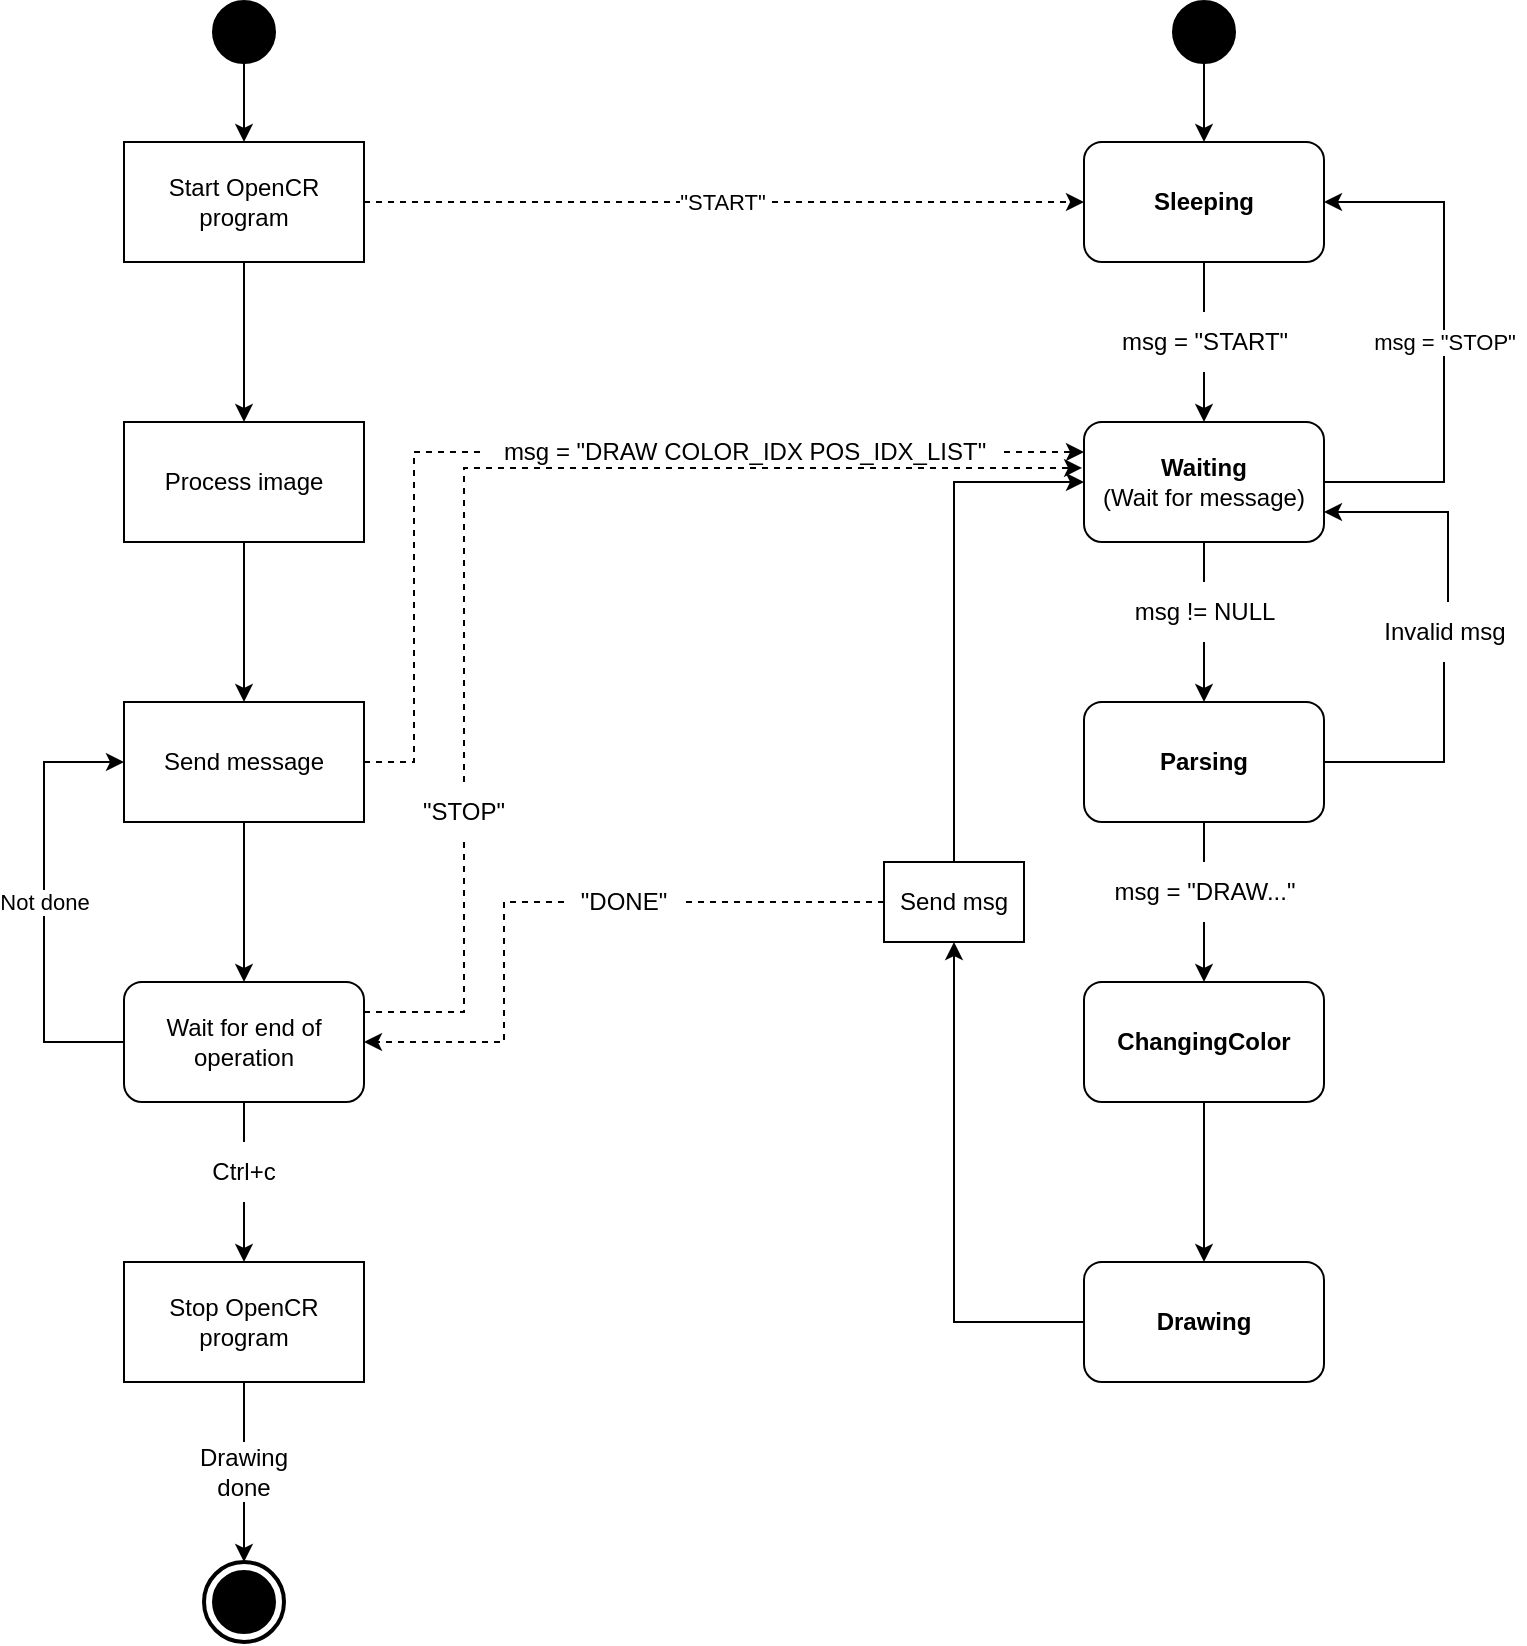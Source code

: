<mxfile version="20.0.4" type="device"><diagram name="Page-1" id="2YBvvXClWsGukQMizWep"><mxGraphModel dx="918" dy="485" grid="1" gridSize="10" guides="1" tooltips="1" connect="1" arrows="1" fold="1" page="1" pageScale="1" pageWidth="850" pageHeight="1100" math="0" shadow="0"><root><mxCell id="0"/><mxCell id="1" parent="0"/><mxCell id="V_AHw_hozUwFYlS9-IeT-14" value="" style="edgeStyle=orthogonalEdgeStyle;rounded=0;orthogonalLoop=1;jettySize=auto;html=1;startArrow=none;" edge="1" parent="1" source="V_AHw_hozUwFYlS9-IeT-20" target="V_AHw_hozUwFYlS9-IeT-2"><mxGeometry relative="1" as="geometry"/></mxCell><mxCell id="V_AHw_hozUwFYlS9-IeT-83" style="edgeStyle=orthogonalEdgeStyle;rounded=0;orthogonalLoop=1;jettySize=auto;html=1;exitX=1;exitY=0.5;exitDx=0;exitDy=0;entryX=1;entryY=0.5;entryDx=0;entryDy=0;" edge="1" parent="1" source="V_AHw_hozUwFYlS9-IeT-1" target="V_AHw_hozUwFYlS9-IeT-3"><mxGeometry relative="1" as="geometry"><Array as="points"><mxPoint x="740" y="290"/><mxPoint x="740" y="150"/></Array></mxGeometry></mxCell><mxCell id="V_AHw_hozUwFYlS9-IeT-84" value="msg = &quot;STOP&quot;" style="edgeLabel;html=1;align=center;verticalAlign=middle;resizable=0;points=[];" vertex="1" connectable="0" parent="V_AHw_hozUwFYlS9-IeT-83"><mxGeometry x="0.296" y="1" relative="1" as="geometry"><mxPoint x="1" y="38" as="offset"/></mxGeometry></mxCell><mxCell id="V_AHw_hozUwFYlS9-IeT-1" value="&lt;b&gt;Waiting&lt;/b&gt;&lt;br&gt;(Wait for message)" style="rounded=1;whiteSpace=wrap;html=1;" vertex="1" parent="1"><mxGeometry x="560" y="260" width="120" height="60" as="geometry"/></mxCell><mxCell id="V_AHw_hozUwFYlS9-IeT-15" value="" style="edgeStyle=orthogonalEdgeStyle;rounded=0;orthogonalLoop=1;jettySize=auto;html=1;startArrow=none;" edge="1" parent="1" source="V_AHw_hozUwFYlS9-IeT-34" target="V_AHw_hozUwFYlS9-IeT-4"><mxGeometry relative="1" as="geometry"/></mxCell><mxCell id="V_AHw_hozUwFYlS9-IeT-2" value="&lt;b&gt;Parsing&lt;/b&gt;" style="rounded=1;whiteSpace=wrap;html=1;" vertex="1" parent="1"><mxGeometry x="560" y="400" width="120" height="60" as="geometry"/></mxCell><object label="" id="V_AHw_hozUwFYlS9-IeT-13"><mxCell style="edgeStyle=orthogonalEdgeStyle;rounded=0;orthogonalLoop=1;jettySize=auto;html=1;align=center;startArrow=none;" edge="1" parent="1" source="V_AHw_hozUwFYlS9-IeT-18" target="V_AHw_hozUwFYlS9-IeT-1"><mxGeometry relative="1" as="geometry"/></mxCell></object><mxCell id="V_AHw_hozUwFYlS9-IeT-3" value="&lt;b&gt;Sleeping&lt;/b&gt;" style="rounded=1;whiteSpace=wrap;html=1;" vertex="1" parent="1"><mxGeometry x="560" y="120" width="120" height="60" as="geometry"/></mxCell><mxCell id="V_AHw_hozUwFYlS9-IeT-16" value="" style="edgeStyle=orthogonalEdgeStyle;rounded=0;orthogonalLoop=1;jettySize=auto;html=1;" edge="1" parent="1" source="V_AHw_hozUwFYlS9-IeT-4" target="V_AHw_hozUwFYlS9-IeT-12"><mxGeometry relative="1" as="geometry"/></mxCell><mxCell id="V_AHw_hozUwFYlS9-IeT-4" value="&lt;b&gt;ChangingColor&lt;/b&gt;" style="rounded=1;whiteSpace=wrap;html=1;" vertex="1" parent="1"><mxGeometry x="560" y="540" width="120" height="60" as="geometry"/></mxCell><mxCell id="V_AHw_hozUwFYlS9-IeT-7" value="" style="group" vertex="1" connectable="0" parent="1"><mxGeometry x="120" y="830" width="40" height="40" as="geometry"/></mxCell><mxCell id="V_AHw_hozUwFYlS9-IeT-6" value="" style="strokeWidth=2;html=1;shape=mxgraph.flowchart.start_2;whiteSpace=wrap;" vertex="1" parent="V_AHw_hozUwFYlS9-IeT-7"><mxGeometry width="40" height="40" as="geometry"/></mxCell><mxCell id="V_AHw_hozUwFYlS9-IeT-5" value="" style="strokeWidth=2;html=1;shape=mxgraph.flowchart.start_2;whiteSpace=wrap;fillColor=#000000;" vertex="1" parent="V_AHw_hozUwFYlS9-IeT-7"><mxGeometry x="5" y="5" width="30" height="30" as="geometry"/></mxCell><mxCell id="V_AHw_hozUwFYlS9-IeT-11" value="" style="edgeStyle=orthogonalEdgeStyle;rounded=0;orthogonalLoop=1;jettySize=auto;html=1;" edge="1" parent="1" source="V_AHw_hozUwFYlS9-IeT-10" target="V_AHw_hozUwFYlS9-IeT-3"><mxGeometry relative="1" as="geometry"/></mxCell><mxCell id="V_AHw_hozUwFYlS9-IeT-10" value="" style="strokeWidth=2;html=1;shape=mxgraph.flowchart.start_2;whiteSpace=wrap;fillColor=#000000;" vertex="1" parent="1"><mxGeometry x="605" y="50" width="30" height="30" as="geometry"/></mxCell><mxCell id="V_AHw_hozUwFYlS9-IeT-37" style="edgeStyle=orthogonalEdgeStyle;rounded=0;orthogonalLoop=1;jettySize=auto;html=1;exitX=0;exitY=0.5;exitDx=0;exitDy=0;entryX=0.5;entryY=1;entryDx=0;entryDy=0;" edge="1" parent="1" source="V_AHw_hozUwFYlS9-IeT-12" target="V_AHw_hozUwFYlS9-IeT-36"><mxGeometry relative="1" as="geometry"><Array as="points"><mxPoint x="495" y="710"/></Array></mxGeometry></mxCell><mxCell id="V_AHw_hozUwFYlS9-IeT-12" value="&lt;b&gt;Drawing&lt;/b&gt;" style="rounded=1;whiteSpace=wrap;html=1;" vertex="1" parent="1"><mxGeometry x="560" y="680" width="120" height="60" as="geometry"/></mxCell><mxCell id="V_AHw_hozUwFYlS9-IeT-18" value="msg = &quot;START&quot;" style="text;html=1;resizable=0;autosize=1;align=center;verticalAlign=middle;points=[];fillColor=none;strokeColor=none;rounded=0;" vertex="1" parent="1"><mxGeometry x="565" y="205" width="110" height="30" as="geometry"/></mxCell><mxCell id="V_AHw_hozUwFYlS9-IeT-19" value="" style="edgeStyle=orthogonalEdgeStyle;rounded=0;orthogonalLoop=1;jettySize=auto;html=1;align=center;endArrow=none;" edge="1" parent="1" source="V_AHw_hozUwFYlS9-IeT-3" target="V_AHw_hozUwFYlS9-IeT-18"><mxGeometry relative="1" as="geometry"><mxPoint x="620" y="180" as="sourcePoint"/><mxPoint x="620" y="260" as="targetPoint"/></mxGeometry></mxCell><mxCell id="V_AHw_hozUwFYlS9-IeT-20" value="msg != NULL" style="text;html=1;resizable=0;autosize=1;align=center;verticalAlign=middle;points=[];fillColor=none;strokeColor=none;rounded=0;" vertex="1" parent="1"><mxGeometry x="575" y="340" width="90" height="30" as="geometry"/></mxCell><mxCell id="V_AHw_hozUwFYlS9-IeT-21" value="" style="edgeStyle=orthogonalEdgeStyle;rounded=0;orthogonalLoop=1;jettySize=auto;html=1;endArrow=none;" edge="1" parent="1" source="V_AHw_hozUwFYlS9-IeT-1" target="V_AHw_hozUwFYlS9-IeT-20"><mxGeometry relative="1" as="geometry"><mxPoint x="620" y="320" as="sourcePoint"/><mxPoint x="620" y="400" as="targetPoint"/></mxGeometry></mxCell><mxCell id="V_AHw_hozUwFYlS9-IeT-30" style="edgeStyle=orthogonalEdgeStyle;rounded=0;orthogonalLoop=1;jettySize=auto;html=1;entryX=1;entryY=0.75;entryDx=0;entryDy=0;exitX=0.525;exitY=0;exitDx=0;exitDy=0;exitPerimeter=0;" edge="1" parent="1" source="V_AHw_hozUwFYlS9-IeT-25" target="V_AHw_hozUwFYlS9-IeT-1"><mxGeometry relative="1" as="geometry"/></mxCell><mxCell id="V_AHw_hozUwFYlS9-IeT-25" value="Invalid msg" style="text;html=1;resizable=0;autosize=1;align=center;verticalAlign=middle;points=[];fillColor=none;strokeColor=none;rounded=0;" vertex="1" parent="1"><mxGeometry x="700" y="350" width="80" height="30" as="geometry"/></mxCell><mxCell id="V_AHw_hozUwFYlS9-IeT-32" value="" style="endArrow=none;html=1;rounded=0;entryX=1;entryY=0.5;entryDx=0;entryDy=0;" edge="1" parent="1" source="V_AHw_hozUwFYlS9-IeT-25" target="V_AHw_hozUwFYlS9-IeT-2"><mxGeometry width="50" height="50" relative="1" as="geometry"><mxPoint x="740" y="390" as="sourcePoint"/><mxPoint x="420" y="390" as="targetPoint"/><Array as="points"><mxPoint x="740" y="430"/></Array></mxGeometry></mxCell><mxCell id="V_AHw_hozUwFYlS9-IeT-34" value="msg = &quot;DRAW...&quot;" style="text;html=1;resizable=0;autosize=1;align=center;verticalAlign=middle;points=[];fillColor=none;strokeColor=none;rounded=0;" vertex="1" parent="1"><mxGeometry x="565" y="480" width="110" height="30" as="geometry"/></mxCell><mxCell id="V_AHw_hozUwFYlS9-IeT-35" value="" style="edgeStyle=orthogonalEdgeStyle;rounded=0;orthogonalLoop=1;jettySize=auto;html=1;endArrow=none;" edge="1" parent="1" source="V_AHw_hozUwFYlS9-IeT-2" target="V_AHw_hozUwFYlS9-IeT-34"><mxGeometry relative="1" as="geometry"><mxPoint x="620" y="460" as="sourcePoint"/><mxPoint x="620" y="540" as="targetPoint"/></mxGeometry></mxCell><mxCell id="V_AHw_hozUwFYlS9-IeT-38" style="edgeStyle=orthogonalEdgeStyle;rounded=0;orthogonalLoop=1;jettySize=auto;html=1;exitX=0.5;exitY=0;exitDx=0;exitDy=0;entryX=0;entryY=0.5;entryDx=0;entryDy=0;" edge="1" parent="1" source="V_AHw_hozUwFYlS9-IeT-36" target="V_AHw_hozUwFYlS9-IeT-1"><mxGeometry relative="1" as="geometry"/></mxCell><mxCell id="V_AHw_hozUwFYlS9-IeT-36" value="Send msg" style="rounded=0;whiteSpace=wrap;html=1;fillColor=#FFFFFF;" vertex="1" parent="1"><mxGeometry x="460" y="480" width="70" height="40" as="geometry"/></mxCell><mxCell id="V_AHw_hozUwFYlS9-IeT-39" value="" style="endArrow=classic;html=1;rounded=0;exitX=0;exitY=0.5;exitDx=0;exitDy=0;dashed=1;startArrow=none;entryX=1;entryY=0.5;entryDx=0;entryDy=0;" edge="1" parent="1" source="V_AHw_hozUwFYlS9-IeT-40" target="V_AHw_hozUwFYlS9-IeT-48"><mxGeometry width="50" height="50" relative="1" as="geometry"><mxPoint x="370" y="440" as="sourcePoint"/><mxPoint x="290" y="500" as="targetPoint"/><Array as="points"><mxPoint x="270" y="500"/><mxPoint x="270" y="520"/><mxPoint x="270" y="540"/><mxPoint x="270" y="570"/></Array></mxGeometry></mxCell><mxCell id="V_AHw_hozUwFYlS9-IeT-40" value="&quot;DONE&quot;" style="text;html=1;strokeColor=none;fillColor=none;align=center;verticalAlign=middle;whiteSpace=wrap;rounded=0;" vertex="1" parent="1"><mxGeometry x="300" y="485" width="60" height="30" as="geometry"/></mxCell><mxCell id="V_AHw_hozUwFYlS9-IeT-41" value="" style="endArrow=none;html=1;rounded=0;exitX=0;exitY=0.5;exitDx=0;exitDy=0;dashed=1;" edge="1" parent="1" source="V_AHw_hozUwFYlS9-IeT-36" target="V_AHw_hozUwFYlS9-IeT-40"><mxGeometry width="50" height="50" relative="1" as="geometry"><mxPoint x="410" y="500" as="sourcePoint"/><mxPoint x="290" y="500" as="targetPoint"/></mxGeometry></mxCell><mxCell id="V_AHw_hozUwFYlS9-IeT-47" style="edgeStyle=orthogonalEdgeStyle;rounded=0;orthogonalLoop=1;jettySize=auto;html=1;exitX=0.5;exitY=1;exitDx=0;exitDy=0;exitPerimeter=0;entryX=0.5;entryY=0;entryDx=0;entryDy=0;" edge="1" parent="1" source="V_AHw_hozUwFYlS9-IeT-42" target="V_AHw_hozUwFYlS9-IeT-43"><mxGeometry relative="1" as="geometry"/></mxCell><mxCell id="V_AHw_hozUwFYlS9-IeT-42" value="" style="strokeWidth=2;html=1;shape=mxgraph.flowchart.start_2;whiteSpace=wrap;fillColor=#000000;" vertex="1" parent="1"><mxGeometry x="125" y="50" width="30" height="30" as="geometry"/></mxCell><mxCell id="V_AHw_hozUwFYlS9-IeT-44" style="edgeStyle=orthogonalEdgeStyle;rounded=0;orthogonalLoop=1;jettySize=auto;html=1;entryX=0;entryY=0.5;entryDx=0;entryDy=0;dashed=1;" edge="1" parent="1" source="V_AHw_hozUwFYlS9-IeT-43" target="V_AHw_hozUwFYlS9-IeT-3"><mxGeometry relative="1" as="geometry"/></mxCell><mxCell id="V_AHw_hozUwFYlS9-IeT-45" value="&quot;START&quot;" style="edgeLabel;html=1;align=center;verticalAlign=middle;resizable=0;points=[];" vertex="1" connectable="0" parent="V_AHw_hozUwFYlS9-IeT-44"><mxGeometry x="-0.173" relative="1" as="geometry"><mxPoint x="30" as="offset"/></mxGeometry></mxCell><mxCell id="V_AHw_hozUwFYlS9-IeT-51" style="edgeStyle=orthogonalEdgeStyle;rounded=0;orthogonalLoop=1;jettySize=auto;html=1;exitX=0.5;exitY=1;exitDx=0;exitDy=0;" edge="1" parent="1" source="V_AHw_hozUwFYlS9-IeT-43" target="V_AHw_hozUwFYlS9-IeT-46"><mxGeometry relative="1" as="geometry"/></mxCell><mxCell id="V_AHw_hozUwFYlS9-IeT-43" value="Start OpenCR program" style="rounded=0;whiteSpace=wrap;html=1;fillColor=#FFFFFF;" vertex="1" parent="1"><mxGeometry x="80" y="120" width="120" height="60" as="geometry"/></mxCell><mxCell id="V_AHw_hozUwFYlS9-IeT-57" style="edgeStyle=orthogonalEdgeStyle;rounded=0;orthogonalLoop=1;jettySize=auto;html=1;entryX=0.5;entryY=0;entryDx=0;entryDy=0;" edge="1" parent="1" source="V_AHw_hozUwFYlS9-IeT-46" target="V_AHw_hozUwFYlS9-IeT-49"><mxGeometry relative="1" as="geometry"/></mxCell><mxCell id="V_AHw_hozUwFYlS9-IeT-46" value="Process image" style="rounded=0;whiteSpace=wrap;html=1;fillColor=#FFFFFF;" vertex="1" parent="1"><mxGeometry x="80" y="260" width="120" height="60" as="geometry"/></mxCell><mxCell id="V_AHw_hozUwFYlS9-IeT-60" style="edgeStyle=orthogonalEdgeStyle;rounded=0;orthogonalLoop=1;jettySize=auto;html=1;entryX=0;entryY=0.5;entryDx=0;entryDy=0;" edge="1" parent="1" source="V_AHw_hozUwFYlS9-IeT-48" target="V_AHw_hozUwFYlS9-IeT-49"><mxGeometry relative="1" as="geometry"><Array as="points"><mxPoint x="40" y="570"/><mxPoint x="40" y="430"/></Array></mxGeometry></mxCell><mxCell id="V_AHw_hozUwFYlS9-IeT-62" value="Not done" style="edgeLabel;html=1;align=center;verticalAlign=middle;resizable=0;points=[];" vertex="1" connectable="0" parent="V_AHw_hozUwFYlS9-IeT-60"><mxGeometry x="-0.218" y="-4" relative="1" as="geometry"><mxPoint x="-4" y="-24" as="offset"/></mxGeometry></mxCell><mxCell id="V_AHw_hozUwFYlS9-IeT-61" value="" style="edgeStyle=orthogonalEdgeStyle;rounded=0;orthogonalLoop=1;jettySize=auto;html=1;entryX=0.5;entryY=0;entryDx=0;entryDy=0;entryPerimeter=0;startArrow=none;" edge="1" parent="1" source="V_AHw_hozUwFYlS9-IeT-63" target="V_AHw_hozUwFYlS9-IeT-6"><mxGeometry relative="1" as="geometry"><mxPoint x="140" y="810" as="targetPoint"/></mxGeometry></mxCell><mxCell id="V_AHw_hozUwFYlS9-IeT-66" value="" style="edgeStyle=orthogonalEdgeStyle;rounded=0;orthogonalLoop=1;jettySize=auto;html=1;startArrow=none;" edge="1" parent="1" source="V_AHw_hozUwFYlS9-IeT-67" target="V_AHw_hozUwFYlS9-IeT-65"><mxGeometry relative="1" as="geometry"/></mxCell><mxCell id="V_AHw_hozUwFYlS9-IeT-48" value="Wait for end of operation" style="rounded=1;whiteSpace=wrap;html=1;fillColor=#FFFFFF;" vertex="1" parent="1"><mxGeometry x="80" y="540" width="120" height="60" as="geometry"/></mxCell><mxCell id="V_AHw_hozUwFYlS9-IeT-52" style="edgeStyle=orthogonalEdgeStyle;rounded=0;orthogonalLoop=1;jettySize=auto;html=1;entryX=0;entryY=0.25;entryDx=0;entryDy=0;dashed=1;startArrow=none;" edge="1" parent="1" source="V_AHw_hozUwFYlS9-IeT-53" target="V_AHw_hozUwFYlS9-IeT-1"><mxGeometry relative="1" as="geometry"/></mxCell><mxCell id="V_AHw_hozUwFYlS9-IeT-59" style="edgeStyle=orthogonalEdgeStyle;rounded=0;orthogonalLoop=1;jettySize=auto;html=1;entryX=0.5;entryY=0;entryDx=0;entryDy=0;" edge="1" parent="1" source="V_AHw_hozUwFYlS9-IeT-49" target="V_AHw_hozUwFYlS9-IeT-48"><mxGeometry relative="1" as="geometry"/></mxCell><mxCell id="V_AHw_hozUwFYlS9-IeT-49" value="Send message" style="rounded=0;whiteSpace=wrap;html=1;fillColor=#FFFFFF;" vertex="1" parent="1"><mxGeometry x="80" y="400" width="120" height="60" as="geometry"/></mxCell><mxCell id="V_AHw_hozUwFYlS9-IeT-53" value="msg = &quot;DRAW COLOR_IDX POS_IDX_LIST&quot;" style="text;html=1;resizable=0;autosize=1;align=center;verticalAlign=middle;points=[];fillColor=none;strokeColor=none;rounded=0;" vertex="1" parent="1"><mxGeometry x="260" y="260" width="260" height="30" as="geometry"/></mxCell><mxCell id="V_AHw_hozUwFYlS9-IeT-54" value="" style="edgeStyle=orthogonalEdgeStyle;rounded=0;orthogonalLoop=1;jettySize=auto;html=1;dashed=1;endArrow=none;" edge="1" parent="1" source="V_AHw_hozUwFYlS9-IeT-49" target="V_AHw_hozUwFYlS9-IeT-53"><mxGeometry relative="1" as="geometry"><mxPoint x="200" y="430" as="sourcePoint"/><mxPoint x="560" y="275" as="targetPoint"/><Array as="points"><mxPoint x="225" y="430"/><mxPoint x="225" y="275"/></Array></mxGeometry></mxCell><mxCell id="V_AHw_hozUwFYlS9-IeT-63" value="Drawing done" style="text;html=1;strokeColor=none;fillColor=none;align=center;verticalAlign=middle;whiteSpace=wrap;rounded=0;" vertex="1" parent="1"><mxGeometry x="110" y="770" width="60" height="30" as="geometry"/></mxCell><mxCell id="V_AHw_hozUwFYlS9-IeT-64" value="" style="edgeStyle=orthogonalEdgeStyle;rounded=0;orthogonalLoop=1;jettySize=auto;html=1;entryX=0.5;entryY=0;entryDx=0;entryDy=0;entryPerimeter=0;endArrow=none;exitX=0.5;exitY=1;exitDx=0;exitDy=0;" edge="1" parent="1" source="V_AHw_hozUwFYlS9-IeT-65" target="V_AHw_hozUwFYlS9-IeT-63"><mxGeometry relative="1" as="geometry"><mxPoint x="210" y="770" as="sourcePoint"/><mxPoint x="140" y="700" as="targetPoint"/></mxGeometry></mxCell><mxCell id="V_AHw_hozUwFYlS9-IeT-70" style="edgeStyle=orthogonalEdgeStyle;rounded=0;orthogonalLoop=1;jettySize=auto;html=1;exitX=0.5;exitY=0;exitDx=0;exitDy=0;entryX=-0.008;entryY=0.383;entryDx=0;entryDy=0;entryPerimeter=0;dashed=1;startArrow=none;" edge="1" parent="1" source="V_AHw_hozUwFYlS9-IeT-71" target="V_AHw_hozUwFYlS9-IeT-1"><mxGeometry relative="1" as="geometry"><mxPoint x="250" y="300" as="targetPoint"/><Array as="points"><mxPoint x="250" y="430"/><mxPoint x="250" y="283"/></Array></mxGeometry></mxCell><mxCell id="V_AHw_hozUwFYlS9-IeT-65" value="Stop OpenCR program" style="rounded=0;whiteSpace=wrap;html=1;fillColor=#FFFFFF;" vertex="1" parent="1"><mxGeometry x="80" y="680" width="120" height="60" as="geometry"/></mxCell><mxCell id="V_AHw_hozUwFYlS9-IeT-67" value="Ctrl+c" style="text;html=1;strokeColor=none;fillColor=none;align=center;verticalAlign=middle;whiteSpace=wrap;rounded=0;" vertex="1" parent="1"><mxGeometry x="110" y="620" width="60" height="30" as="geometry"/></mxCell><mxCell id="V_AHw_hozUwFYlS9-IeT-68" value="" style="edgeStyle=orthogonalEdgeStyle;rounded=0;orthogonalLoop=1;jettySize=auto;html=1;endArrow=none;" edge="1" parent="1" source="V_AHw_hozUwFYlS9-IeT-48" target="V_AHw_hozUwFYlS9-IeT-67"><mxGeometry relative="1" as="geometry"><mxPoint x="140" y="600" as="sourcePoint"/><mxPoint x="140" y="680" as="targetPoint"/></mxGeometry></mxCell><mxCell id="V_AHw_hozUwFYlS9-IeT-71" value="&quot;STOP&quot;" style="text;html=1;strokeColor=none;fillColor=none;align=center;verticalAlign=middle;whiteSpace=wrap;rounded=0;" vertex="1" parent="1"><mxGeometry x="220" y="440" width="60" height="30" as="geometry"/></mxCell><mxCell id="V_AHw_hozUwFYlS9-IeT-77" value="" style="endArrow=none;dashed=1;html=1;rounded=0;exitX=1;exitY=0.25;exitDx=0;exitDy=0;entryX=0.5;entryY=1;entryDx=0;entryDy=0;" edge="1" parent="1" source="V_AHw_hozUwFYlS9-IeT-48" target="V_AHw_hozUwFYlS9-IeT-71"><mxGeometry width="50" height="50" relative="1" as="geometry"><mxPoint x="300" y="540" as="sourcePoint"/><mxPoint x="350" y="490" as="targetPoint"/><Array as="points"><mxPoint x="250" y="555"/></Array></mxGeometry></mxCell></root></mxGraphModel></diagram></mxfile>